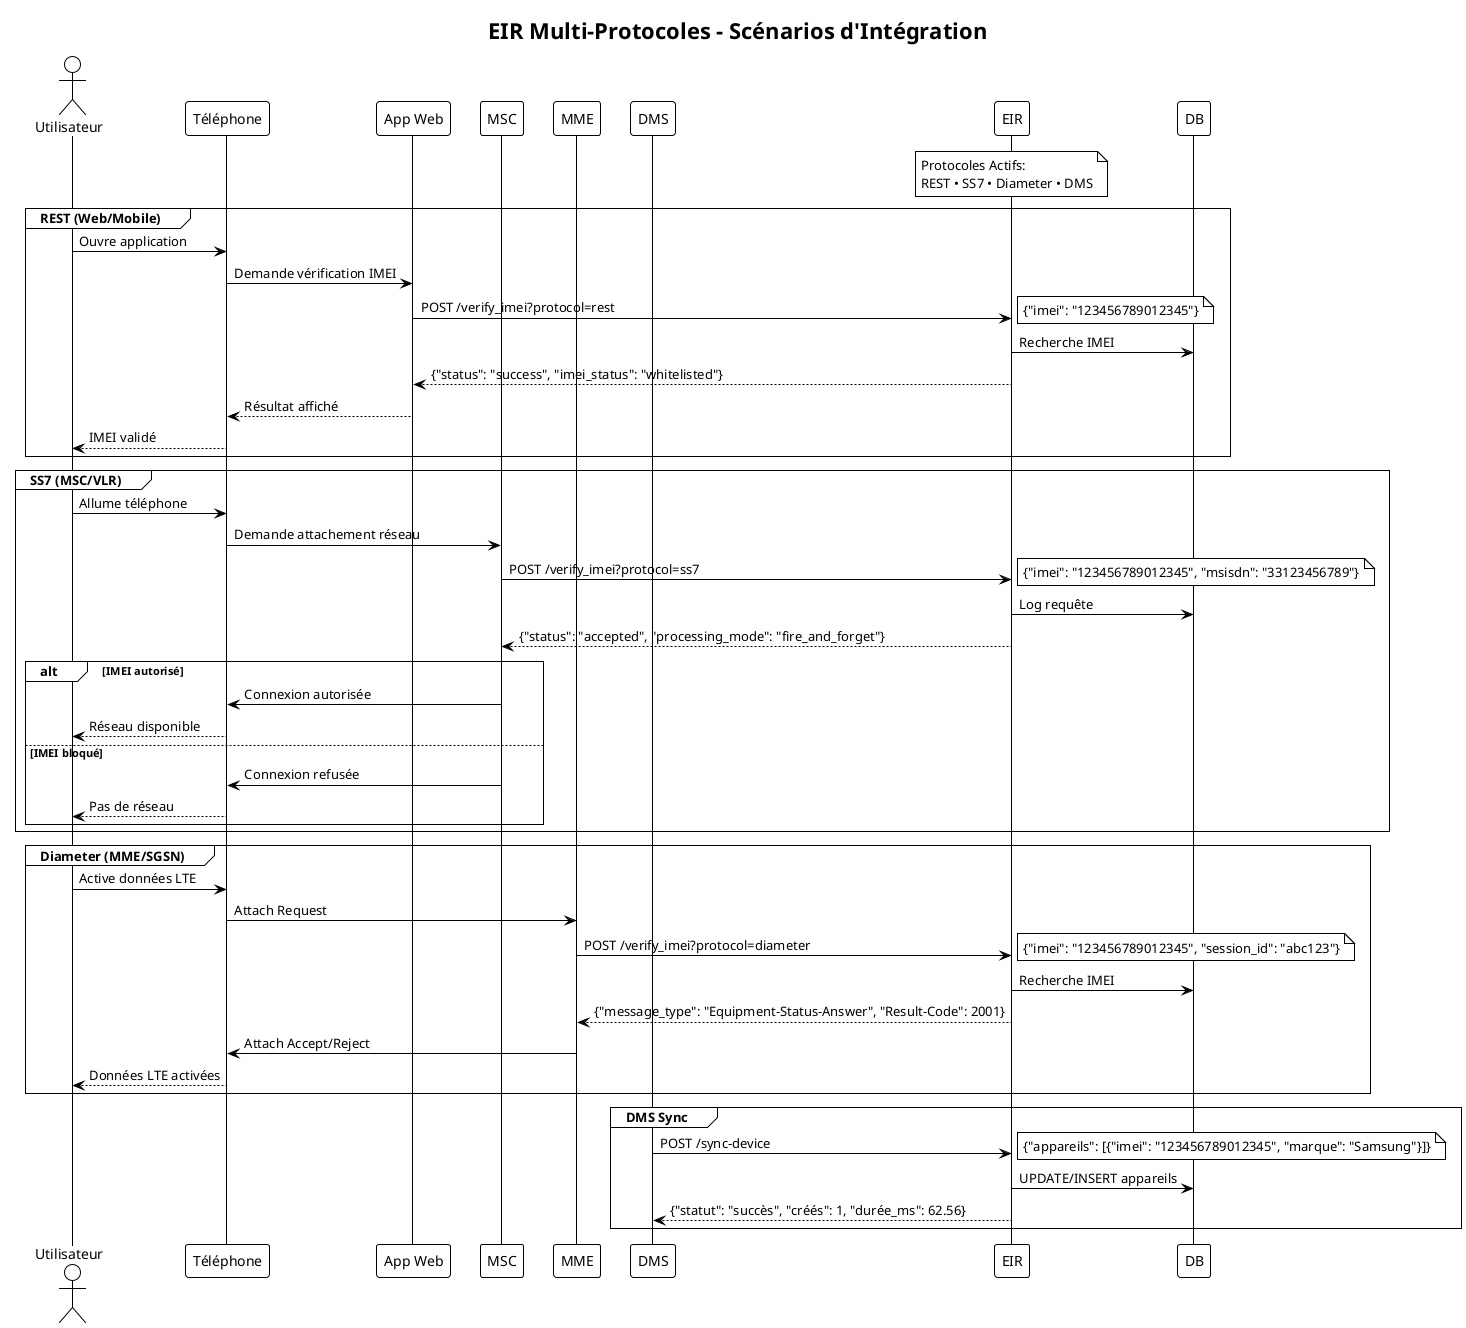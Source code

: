 @startuml
!theme plain
title EIR Multi-Protocoles - Scénarios d'Intégration

actor "Utilisateur" as U
participant "Téléphone" as T
participant "App Web" as WEB
participant "MSC" as MSC
participant "MME" as MME
participant "DMS" as DMS
participant "EIR" as EIR
participant "DB" as DB

note over EIR : Protocoles Actifs:\nREST • SS7 • Diameter • DMS

group REST (Web/Mobile)
    U -> T : Ouvre application
    T -> WEB : Demande vérification IMEI
    WEB -> EIR : POST /verify_imei?protocol=rest
    note right : {"imei": "123456789012345"}
    
    EIR -> DB : Recherche IMEI
    EIR --> WEB : {"status": "success", "imei_status": "whitelisted"}
    WEB --> T : Résultat affiché
    T --> U : IMEI validé
end

group SS7 (MSC/VLR)
    U -> T : Allume téléphone
    T -> MSC : Demande attachement réseau
    MSC -> EIR : POST /verify_imei?protocol=ss7
    note right : {"imei": "123456789012345", "msisdn": "33123456789"}
    
    EIR -> DB : Log requête
    EIR --> MSC : {"status": "accepted", "processing_mode": "fire_and_forget"}
    
    alt IMEI autorisé
        MSC -> T : Connexion autorisée
        T --> U : Réseau disponible
    else IMEI bloqué
        MSC -> T : Connexion refusée
        T --> U : Pas de réseau
    end
end

group Diameter (MME/SGSN)
    U -> T : Active données LTE
    T -> MME : Attach Request
    MME -> EIR : POST /verify_imei?protocol=diameter
    note right : {"imei": "123456789012345", "session_id": "abc123"}
    
    EIR -> DB : Recherche IMEI
    EIR --> MME : {"message_type": "Equipment-Status-Answer", "Result-Code": 2001}
    MME -> T : Attach Accept/Reject
    T --> U : Données LTE activées
end

group DMS Sync
    DMS -> EIR : POST /sync-device
    note right : {"appareils": [{"imei": "123456789012345", "marque": "Samsung"}]}
    
    EIR -> DB : UPDATE/INSERT appareils
    EIR --> DMS : {"statut": "succès", "créés": 1, "durée_ms": 62.56}
end

@enduml
